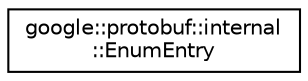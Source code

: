 digraph "类继承关系图"
{
 // LATEX_PDF_SIZE
  edge [fontname="Helvetica",fontsize="10",labelfontname="Helvetica",labelfontsize="10"];
  node [fontname="Helvetica",fontsize="10",shape=record];
  rankdir="LR";
  Node0 [label="google::protobuf::internal\l::EnumEntry",height=0.2,width=0.4,color="black", fillcolor="white", style="filled",URL="$structgoogle_1_1protobuf_1_1internal_1_1EnumEntry.html",tooltip=" "];
}
